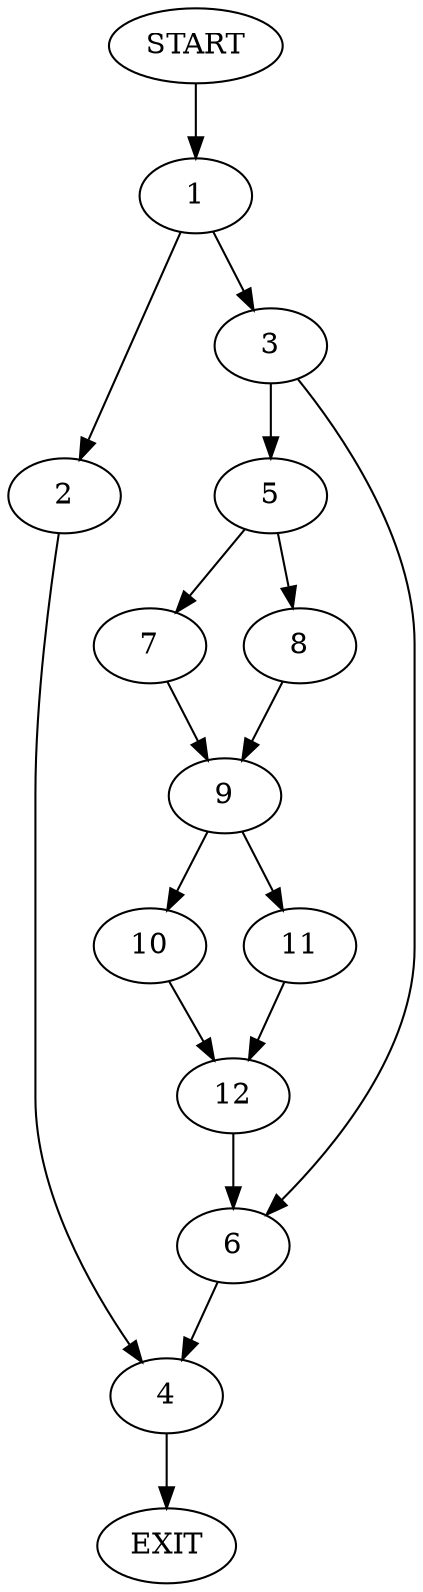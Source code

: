 digraph {
0 [label="START"]
13 [label="EXIT"]
0 -> 1
1 -> 2
1 -> 3
2 -> 4
3 -> 5
3 -> 6
4 -> 13
5 -> 7
5 -> 8
6 -> 4
8 -> 9
7 -> 9
9 -> 10
9 -> 11
10 -> 12
11 -> 12
12 -> 6
}
